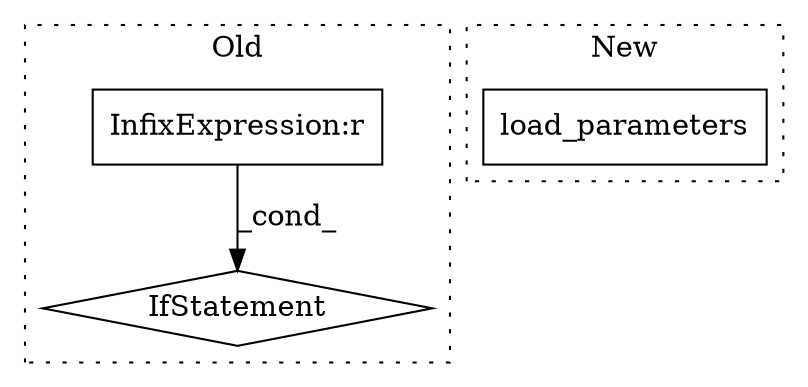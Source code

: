 digraph G {
subgraph cluster0 {
1 [label="IfStatement" a="25" s="2925,2947" l="4,2" shape="diamond"];
3 [label="InfixExpression:r" a="27" s="2942" l="4" shape="box"];
label = "Old";
style="dotted";
}
subgraph cluster1 {
2 [label="load_parameters" a="32" s="3206,3235" l="16,1" shape="box"];
label = "New";
style="dotted";
}
3 -> 1 [label="_cond_"];
}